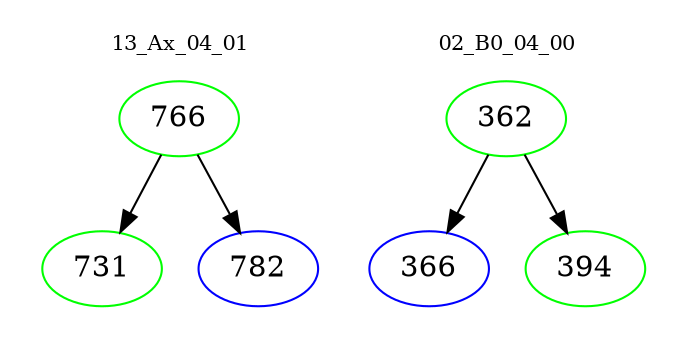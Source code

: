 digraph{
subgraph cluster_0 {
color = white
label = "13_Ax_04_01";
fontsize=10;
T0_766 [label="766", color="green"]
T0_766 -> T0_731 [color="black"]
T0_731 [label="731", color="green"]
T0_766 -> T0_782 [color="black"]
T0_782 [label="782", color="blue"]
}
subgraph cluster_1 {
color = white
label = "02_B0_04_00";
fontsize=10;
T1_362 [label="362", color="green"]
T1_362 -> T1_366 [color="black"]
T1_366 [label="366", color="blue"]
T1_362 -> T1_394 [color="black"]
T1_394 [label="394", color="green"]
}
}
